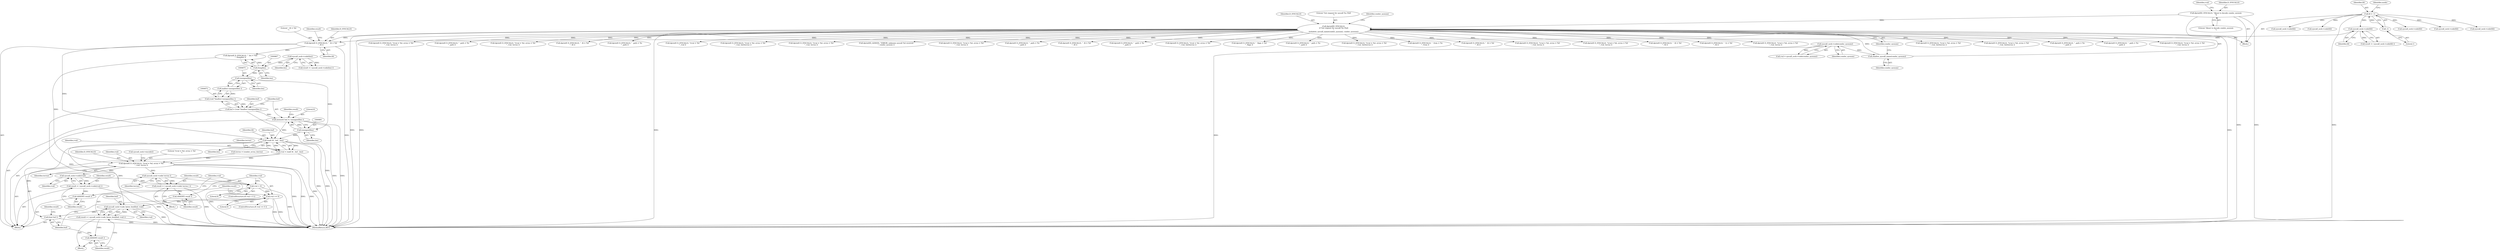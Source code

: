 digraph "0_htcondor_5e5571d1a431eb3c61977b6dd6ec90186ef79867_4@API" {
"1000893" [label="(Call,read( fd , buf , len))"];
"1000853" [label="(Call,dprintf( D_SYSCALLS, \"  fd = %d\n\", fd ))"];
"1000224" [label="(Call,dprintf(D_SYSCALLS,\n\t\t\"Got request for syscall %s (%d)\n\",\n\t\tshadow_syscall_name(condor_sysnum), condor_sysnum))"];
"1000158" [label="(Call,dprintf(D_SYSCALLS, \"About to decode condor_sysnum\n\"))"];
"1000227" [label="(Call,shadow_syscall_name(condor_sysnum))"];
"1000163" [label="(Call,syscall_sock->code(condor_sysnum))"];
"1000849" [label="(Call,syscall_sock->code(fd))"];
"1000120" [label="(Call,fd = -1)"];
"1000122" [label="(Call,-1)"];
"1000877" [label="(Call,memset( buf, 0, (unsigned)len ))"];
"1000869" [label="(Call,buf = (void *)malloc( (unsigned)len ))"];
"1000871" [label="(Call,(void *)malloc( (unsigned)len ))"];
"1000873" [label="(Call,malloc( (unsigned)len ))"];
"1000874" [label="(Call,(unsigned)len)"];
"1000866" [label="(Call,(long)len)"];
"1000859" [label="(Call,syscall_sock->code(len))"];
"1000880" [label="(Call,(unsigned)len)"];
"1000891" [label="(Call,rval = read( fd , buf , len))"];
"1000902" [label="(Call,dprintf( D_SYSCALLS, \"\trval = %d, errno = %d\n\", rval, terrno ))"];
"1000910" [label="(Call,syscall_sock->code(rval))"];
"1000908" [label="(Call,result = ( syscall_sock->code(rval) ))"];
"1000912" [label="(Call,ASSERT( result ))"];
"1000915" [label="(Call,rval < 0)"];
"1000926" [label="(Call,rval >= 0)"];
"1000932" [label="(Call,syscall_sock->code_bytes_bool(buf, rval))"];
"1000930" [label="(Call,result = ( syscall_sock->code_bytes_bool(buf, rval) ))"];
"1000935" [label="(Call,ASSERT( result ))"];
"1000937" [label="(Call,free( buf ))"];
"1000921" [label="(Call,syscall_sock->code( terrno ))"];
"1000919" [label="(Call,result = ( syscall_sock->code( terrno ) ))"];
"1000923" [label="(Call,ASSERT( result ))"];
"1000637" [label="(Call,dprintf( D_SYSCALLS, \"\trval = %d, errno = %d\n\", rval, terrno ))"];
"1001470" [label="(Call,dprintf( D_SYSCALLS, \"  path = %s\n\", path ))"];
"1000930" [label="(Call,result = ( syscall_sock->code_bytes_bool(buf, rval) ))"];
"1000910" [label="(Call,syscall_sock->code(rval))"];
"1000227" [label="(Call,shadow_syscall_name(condor_sysnum))"];
"1001538" [label="(Call,syscall_sock->code(fd))"];
"1000938" [label="(Identifier,buf)"];
"1001051" [label="(Call,syscall_sock->code(fd))"];
"1001339" [label="(Call,dprintf( D_SYSCALLS, \"\trval = %d, errno = %d\n\", rval, terrno ))"];
"1000878" [label="(Identifier,buf)"];
"1000884" [label="(Identifier,result)"];
"1000873" [label="(Call,malloc( (unsigned)len ))"];
"1000928" [label="(Literal,0)"];
"1000905" [label="(Identifier,rval)"];
"1000793" [label="(Call,dprintf( D_SYSCALLS, \"  fd = %d\n\", fd ))"];
"1000915" [label="(Call,rval < 0)"];
"1000912" [label="(Call,ASSERT( result ))"];
"1000161" [label="(Call,rval = syscall_sock->code(condor_sysnum))"];
"1000877" [label="(Call,memset( buf, 0, (unsigned)len ))"];
"1000374" [label="(Call,dprintf( D_SYSCALLS, \"\trval = %d, errno = %d\n\", rval, terrno ))"];
"1000107" [label="(Block,)"];
"1000908" [label="(Call,result = ( syscall_sock->code(rval) ))"];
"1000927" [label="(Identifier,rval)"];
"1000919" [label="(Call,result = ( syscall_sock->code( terrno ) ))"];
"1002289" [label="(Call,dprintf( D_SYSCALLS, \"  path = %s\n\", path ))"];
"1001682" [label="(Call,dprintf( D_SYSCALLS, \"\trval = %d\n\", rval ))"];
"1000859" [label="(Call,syscall_sock->code(len))"];
"1001623" [label="(Call,dprintf( D_SYSCALLS, \"\trval = %d, errno = %d\n\", rval, (int)terrno ))"];
"1000923" [label="(Call,ASSERT( result ))"];
"1000921" [label="(Call,syscall_sock->code( terrno ))"];
"1000925" [label="(ControlStructure,if( rval >= 0 ))"];
"1000860" [label="(Identifier,len)"];
"1000856" [label="(Identifier,fd)"];
"1000937" [label="(Call,free( buf ))"];
"1000589" [label="(Call,dprintf( D_SYSCALLS, \"\trval = %d, errno = %d\n\", rval, terrno ))"];
"1002463" [label="(Call,dprintf(D_ALWAYS, \"ERROR: unknown syscall %d received\n\", condor_sysnum ))"];
"1000920" [label="(Identifier,result)"];
"1000441" [label="(Call,dprintf( D_SYSCALLS, \"\trval = %d, errno = %d\n\", rval, terrno ))"];
"1000902" [label="(Call,dprintf( D_SYSCALLS, \"\trval = %d, errno = %d\n\", rval, terrno ))"];
"1000789" [label="(Call,syscall_sock->code(fd))"];
"1000940" [label="(Identifier,result)"];
"1000120" [label="(Call,fd = -1)"];
"1000845" [label="(Block,)"];
"1001141" [label="(Call,dprintf( D_SYSCALLS, \"  path = %s\n\", path ))"];
"1000225" [label="(Identifier,D_SYSCALLS)"];
"1000162" [label="(Identifier,rval)"];
"1000906" [label="(Identifier,terrno)"];
"1000903" [label="(Identifier,D_SYSCALLS)"];
"1000934" [label="(Identifier,rval)"];
"1000854" [label="(Identifier,D_SYSCALLS)"];
"1000160" [label="(Literal,\"About to decode condor_sysnum\n\")"];
"1000894" [label="(Identifier,fd)"];
"1000164" [label="(Identifier,condor_sysnum)"];
"1000880" [label="(Call,(unsigned)len)"];
"1000871" [label="(Call,(void *)malloc( (unsigned)len ))"];
"1000896" [label="(Identifier,len)"];
"1000121" [label="(Identifier,fd)"];
"1000931" [label="(Identifier,result)"];
"1000863" [label="(Call,dprintf( D_SYSCALLS, \"  len = %ld\n\", (long)len ))"];
"1001055" [label="(Call,dprintf( D_SYSCALLS, \"  fd = %d\n\", fd ))"];
"1000850" [label="(Identifier,fd)"];
"1002373" [label="(Call,dprintf( D_SYSCALLS, \"  path = %s\n\", path ))"];
"1001730" [label="(Call,dprintf( D_SYSCALLS, \"\trval = %d, errno = %d\n\", rval, (int)terrno ))"];
"1000916" [label="(Identifier,rval)"];
"1000677" [label="(Call,dprintf( D_SYSCALLS, \"  flags = %d\n\", flags ))"];
"1002472" [label="(MethodReturn,RET)"];
"1000857" [label="(Call,result = ( syscall_sock->code(len) ))"];
"1000898" [label="(Identifier,terrno)"];
"1000907" [label="(Call,syscall_sock->encode())"];
"1000917" [label="(Literal,0)"];
"1001380" [label="(Call,dprintf( D_SYSCALLS, \"  path = %s\n\", path ))"];
"1000924" [label="(Identifier,result)"];
"1000932" [label="(Call,syscall_sock->code_bytes_bool(buf, rval))"];
"1000870" [label="(Identifier,buf)"];
"1000904" [label="(Literal,\"\trval = %d, errno = %d\n\")"];
"1000122" [label="(Call,-1)"];
"1000853" [label="(Call,dprintf( D_SYSCALLS, \"  fd = %d\n\", fd ))"];
"1000847" [label="(Call,result = ( syscall_sock->code(fd) ))"];
"1001885" [label="(Call,dprintf( D_SYSCALLS, \"\trval = %d, errno = %d\n\", rval, (int)terrno ))"];
"1000918" [label="(Block,)"];
"1000226" [label="(Literal,\"Got request for syscall %s (%d)\n\")"];
"1001225" [label="(Call,dprintf( D_SYSCALLS, \"  from = %s\n\", from ))"];
"1000159" [label="(Identifier,D_SYSCALLS)"];
"1000855" [label="(Literal,\"  fd = %d\n\")"];
"1000955" [label="(Call,dprintf( D_SYSCALLS, \"  fd = %d\n\", fd ))"];
"1000892" [label="(Identifier,rval)"];
"1000868" [label="(Identifier,len)"];
"1000893" [label="(Call,read( fd , buf , len))"];
"1000922" [label="(Identifier,terrno)"];
"1000849" [label="(Call,syscall_sock->code(fd))"];
"1000530" [label="(Call,dprintf( D_SYSCALLS, \"\trval = %d, errno = %d\n\", rval, terrno ))"];
"1000951" [label="(Call,syscall_sock->code(fd))"];
"1000319" [label="(Call,dprintf( D_SYSCALLS, \"\trval = %d, errno = %d\n\", rval, terrno ))"];
"1000914" [label="(ControlStructure,if( rval < 0 ))"];
"1000231" [label="(Identifier,condor_sysnum)"];
"1000876" [label="(Identifier,len)"];
"1002018" [label="(Call,dprintf( D_SYSCALLS, \"  fd = %d\n\", fd ))"];
"1000869" [label="(Call,buf = (void *)malloc( (unsigned)len ))"];
"1000933" [label="(Identifier,buf)"];
"1000158" [label="(Call,dprintf(D_SYSCALLS, \"About to decode condor_sysnum\n\"))"];
"1000126" [label="(Identifier,mode)"];
"1000926" [label="(Call,rval >= 0)"];
"1001542" [label="(Call,dprintf( D_SYSCALLS, \"  fs = %d\n\", fd ))"];
"1000228" [label="(Identifier,condor_sysnum)"];
"1000866" [label="(Call,(long)len)"];
"1000261" [label="(Call,dprintf( D_SYSCALLS, \"\trval = %d, errno = %d\n\", rval, terrno ))"];
"1000229" [label="(Identifier,condor_sysnum)"];
"1000163" [label="(Call,syscall_sock->code(condor_sysnum))"];
"1002014" [label="(Call,syscall_sock->code(fd))"];
"1001814" [label="(Call,dprintf( D_SYSCALLS, \"\trval = %d, errno = %d\n\", rval, (int)terrno ))"];
"1000224" [label="(Call,dprintf(D_SYSCALLS,\n\t\t\"Got request for syscall %s (%d)\n\",\n\t\tshadow_syscall_name(condor_sysnum), condor_sysnum))"];
"1000874" [label="(Call,(unsigned)len)"];
"1000909" [label="(Identifier,result)"];
"1001961" [label="(Call,dprintf( D_SYSCALLS, \"\trval = %d, errno = %d\n\", rval, (int)terrno ))"];
"1000858" [label="(Identifier,result)"];
"1000879" [label="(Literal,0)"];
"1002112" [label="(Call,dprintf( D_SYSCALLS, \"  path = %s\n\", path ))"];
"1000913" [label="(Identifier,result)"];
"1000895" [label="(Identifier,buf)"];
"1000891" [label="(Call,rval = read( fd , buf , len))"];
"1000882" [label="(Identifier,len)"];
"1000936" [label="(Identifier,result)"];
"1000935" [label="(Call,ASSERT( result ))"];
"1000911" [label="(Identifier,rval)"];
"1000929" [label="(Block,)"];
"1000123" [label="(Literal,1)"];
"1002215" [label="(Call,dprintf( D_SYSCALLS, \"  path = %s\n\", path ))"];
"1000897" [label="(Call,terrno = (condor_errno_t)errno)"];
"1000893" -> "1000891"  [label="AST: "];
"1000893" -> "1000896"  [label="CFG: "];
"1000894" -> "1000893"  [label="AST: "];
"1000895" -> "1000893"  [label="AST: "];
"1000896" -> "1000893"  [label="AST: "];
"1000891" -> "1000893"  [label="CFG: "];
"1000893" -> "1002472"  [label="DDG: "];
"1000893" -> "1002472"  [label="DDG: "];
"1000893" -> "1000891"  [label="DDG: "];
"1000893" -> "1000891"  [label="DDG: "];
"1000893" -> "1000891"  [label="DDG: "];
"1000853" -> "1000893"  [label="DDG: "];
"1000877" -> "1000893"  [label="DDG: "];
"1000880" -> "1000893"  [label="DDG: "];
"1000893" -> "1000932"  [label="DDG: "];
"1000893" -> "1000937"  [label="DDG: "];
"1000853" -> "1000845"  [label="AST: "];
"1000853" -> "1000856"  [label="CFG: "];
"1000854" -> "1000853"  [label="AST: "];
"1000855" -> "1000853"  [label="AST: "];
"1000856" -> "1000853"  [label="AST: "];
"1000858" -> "1000853"  [label="CFG: "];
"1000853" -> "1002472"  [label="DDG: "];
"1000224" -> "1000853"  [label="DDG: "];
"1000849" -> "1000853"  [label="DDG: "];
"1000853" -> "1000863"  [label="DDG: "];
"1000224" -> "1000107"  [label="AST: "];
"1000224" -> "1000229"  [label="CFG: "];
"1000225" -> "1000224"  [label="AST: "];
"1000226" -> "1000224"  [label="AST: "];
"1000227" -> "1000224"  [label="AST: "];
"1000229" -> "1000224"  [label="AST: "];
"1000231" -> "1000224"  [label="CFG: "];
"1000224" -> "1002472"  [label="DDG: "];
"1000224" -> "1002472"  [label="DDG: "];
"1000224" -> "1002472"  [label="DDG: "];
"1000224" -> "1002472"  [label="DDG: "];
"1000158" -> "1000224"  [label="DDG: "];
"1000227" -> "1000224"  [label="DDG: "];
"1000224" -> "1000261"  [label="DDG: "];
"1000224" -> "1000319"  [label="DDG: "];
"1000224" -> "1000374"  [label="DDG: "];
"1000224" -> "1000441"  [label="DDG: "];
"1000224" -> "1000530"  [label="DDG: "];
"1000224" -> "1000589"  [label="DDG: "];
"1000224" -> "1000637"  [label="DDG: "];
"1000224" -> "1000677"  [label="DDG: "];
"1000224" -> "1000793"  [label="DDG: "];
"1000224" -> "1000955"  [label="DDG: "];
"1000224" -> "1001055"  [label="DDG: "];
"1000224" -> "1001141"  [label="DDG: "];
"1000224" -> "1001225"  [label="DDG: "];
"1000224" -> "1001339"  [label="DDG: "];
"1000224" -> "1001380"  [label="DDG: "];
"1000224" -> "1001470"  [label="DDG: "];
"1000224" -> "1001542"  [label="DDG: "];
"1000224" -> "1001623"  [label="DDG: "];
"1000224" -> "1001682"  [label="DDG: "];
"1000224" -> "1001730"  [label="DDG: "];
"1000224" -> "1001814"  [label="DDG: "];
"1000224" -> "1001885"  [label="DDG: "];
"1000224" -> "1001961"  [label="DDG: "];
"1000224" -> "1002018"  [label="DDG: "];
"1000224" -> "1002112"  [label="DDG: "];
"1000224" -> "1002215"  [label="DDG: "];
"1000224" -> "1002289"  [label="DDG: "];
"1000224" -> "1002373"  [label="DDG: "];
"1000224" -> "1002463"  [label="DDG: "];
"1000158" -> "1000107"  [label="AST: "];
"1000158" -> "1000160"  [label="CFG: "];
"1000159" -> "1000158"  [label="AST: "];
"1000160" -> "1000158"  [label="AST: "];
"1000162" -> "1000158"  [label="CFG: "];
"1000158" -> "1002472"  [label="DDG: "];
"1000158" -> "1002472"  [label="DDG: "];
"1000227" -> "1000228"  [label="CFG: "];
"1000228" -> "1000227"  [label="AST: "];
"1000229" -> "1000227"  [label="CFG: "];
"1000163" -> "1000227"  [label="DDG: "];
"1000163" -> "1000161"  [label="AST: "];
"1000163" -> "1000164"  [label="CFG: "];
"1000164" -> "1000163"  [label="AST: "];
"1000161" -> "1000163"  [label="CFG: "];
"1000163" -> "1002472"  [label="DDG: "];
"1000163" -> "1000161"  [label="DDG: "];
"1000849" -> "1000847"  [label="AST: "];
"1000849" -> "1000850"  [label="CFG: "];
"1000850" -> "1000849"  [label="AST: "];
"1000847" -> "1000849"  [label="CFG: "];
"1000849" -> "1000847"  [label="DDG: "];
"1000120" -> "1000849"  [label="DDG: "];
"1000120" -> "1000107"  [label="AST: "];
"1000120" -> "1000122"  [label="CFG: "];
"1000121" -> "1000120"  [label="AST: "];
"1000122" -> "1000120"  [label="AST: "];
"1000126" -> "1000120"  [label="CFG: "];
"1000120" -> "1002472"  [label="DDG: "];
"1000122" -> "1000120"  [label="DDG: "];
"1000120" -> "1000789"  [label="DDG: "];
"1000120" -> "1000951"  [label="DDG: "];
"1000120" -> "1001051"  [label="DDG: "];
"1000120" -> "1001538"  [label="DDG: "];
"1000120" -> "1002014"  [label="DDG: "];
"1000122" -> "1000123"  [label="CFG: "];
"1000123" -> "1000122"  [label="AST: "];
"1000877" -> "1000845"  [label="AST: "];
"1000877" -> "1000880"  [label="CFG: "];
"1000878" -> "1000877"  [label="AST: "];
"1000879" -> "1000877"  [label="AST: "];
"1000880" -> "1000877"  [label="AST: "];
"1000884" -> "1000877"  [label="CFG: "];
"1000877" -> "1002472"  [label="DDG: "];
"1000877" -> "1002472"  [label="DDG: "];
"1000869" -> "1000877"  [label="DDG: "];
"1000880" -> "1000877"  [label="DDG: "];
"1000869" -> "1000845"  [label="AST: "];
"1000869" -> "1000871"  [label="CFG: "];
"1000870" -> "1000869"  [label="AST: "];
"1000871" -> "1000869"  [label="AST: "];
"1000878" -> "1000869"  [label="CFG: "];
"1000869" -> "1002472"  [label="DDG: "];
"1000871" -> "1000869"  [label="DDG: "];
"1000871" -> "1000873"  [label="CFG: "];
"1000872" -> "1000871"  [label="AST: "];
"1000873" -> "1000871"  [label="AST: "];
"1000871" -> "1002472"  [label="DDG: "];
"1000873" -> "1000871"  [label="DDG: "];
"1000873" -> "1000874"  [label="CFG: "];
"1000874" -> "1000873"  [label="AST: "];
"1000874" -> "1000873"  [label="DDG: "];
"1000874" -> "1000876"  [label="CFG: "];
"1000875" -> "1000874"  [label="AST: "];
"1000876" -> "1000874"  [label="AST: "];
"1000866" -> "1000874"  [label="DDG: "];
"1000874" -> "1000880"  [label="DDG: "];
"1000866" -> "1000863"  [label="AST: "];
"1000866" -> "1000868"  [label="CFG: "];
"1000867" -> "1000866"  [label="AST: "];
"1000868" -> "1000866"  [label="AST: "];
"1000863" -> "1000866"  [label="CFG: "];
"1000866" -> "1000863"  [label="DDG: "];
"1000859" -> "1000866"  [label="DDG: "];
"1000859" -> "1000857"  [label="AST: "];
"1000859" -> "1000860"  [label="CFG: "];
"1000860" -> "1000859"  [label="AST: "];
"1000857" -> "1000859"  [label="CFG: "];
"1000859" -> "1000857"  [label="DDG: "];
"1000880" -> "1000882"  [label="CFG: "];
"1000881" -> "1000880"  [label="AST: "];
"1000882" -> "1000880"  [label="AST: "];
"1000891" -> "1000845"  [label="AST: "];
"1000892" -> "1000891"  [label="AST: "];
"1000898" -> "1000891"  [label="CFG: "];
"1000891" -> "1002472"  [label="DDG: "];
"1000891" -> "1000902"  [label="DDG: "];
"1000902" -> "1000845"  [label="AST: "];
"1000902" -> "1000906"  [label="CFG: "];
"1000903" -> "1000902"  [label="AST: "];
"1000904" -> "1000902"  [label="AST: "];
"1000905" -> "1000902"  [label="AST: "];
"1000906" -> "1000902"  [label="AST: "];
"1000907" -> "1000902"  [label="CFG: "];
"1000902" -> "1002472"  [label="DDG: "];
"1000902" -> "1002472"  [label="DDG: "];
"1000902" -> "1002472"  [label="DDG: "];
"1000863" -> "1000902"  [label="DDG: "];
"1000897" -> "1000902"  [label="DDG: "];
"1000902" -> "1000910"  [label="DDG: "];
"1000902" -> "1000921"  [label="DDG: "];
"1000910" -> "1000908"  [label="AST: "];
"1000910" -> "1000911"  [label="CFG: "];
"1000911" -> "1000910"  [label="AST: "];
"1000908" -> "1000910"  [label="CFG: "];
"1000910" -> "1000908"  [label="DDG: "];
"1000910" -> "1000915"  [label="DDG: "];
"1000908" -> "1000845"  [label="AST: "];
"1000909" -> "1000908"  [label="AST: "];
"1000913" -> "1000908"  [label="CFG: "];
"1000908" -> "1002472"  [label="DDG: "];
"1000908" -> "1000912"  [label="DDG: "];
"1000912" -> "1000845"  [label="AST: "];
"1000912" -> "1000913"  [label="CFG: "];
"1000913" -> "1000912"  [label="AST: "];
"1000916" -> "1000912"  [label="CFG: "];
"1000915" -> "1000914"  [label="AST: "];
"1000915" -> "1000917"  [label="CFG: "];
"1000916" -> "1000915"  [label="AST: "];
"1000917" -> "1000915"  [label="AST: "];
"1000920" -> "1000915"  [label="CFG: "];
"1000927" -> "1000915"  [label="CFG: "];
"1000915" -> "1002472"  [label="DDG: "];
"1000915" -> "1000926"  [label="DDG: "];
"1000926" -> "1000925"  [label="AST: "];
"1000926" -> "1000928"  [label="CFG: "];
"1000927" -> "1000926"  [label="AST: "];
"1000928" -> "1000926"  [label="AST: "];
"1000931" -> "1000926"  [label="CFG: "];
"1000938" -> "1000926"  [label="CFG: "];
"1000926" -> "1002472"  [label="DDG: "];
"1000926" -> "1002472"  [label="DDG: "];
"1000926" -> "1000932"  [label="DDG: "];
"1000932" -> "1000930"  [label="AST: "];
"1000932" -> "1000934"  [label="CFG: "];
"1000933" -> "1000932"  [label="AST: "];
"1000934" -> "1000932"  [label="AST: "];
"1000930" -> "1000932"  [label="CFG: "];
"1000932" -> "1002472"  [label="DDG: "];
"1000932" -> "1000930"  [label="DDG: "];
"1000932" -> "1000930"  [label="DDG: "];
"1000932" -> "1000937"  [label="DDG: "];
"1000930" -> "1000929"  [label="AST: "];
"1000931" -> "1000930"  [label="AST: "];
"1000936" -> "1000930"  [label="CFG: "];
"1000930" -> "1002472"  [label="DDG: "];
"1000930" -> "1000935"  [label="DDG: "];
"1000935" -> "1000929"  [label="AST: "];
"1000935" -> "1000936"  [label="CFG: "];
"1000936" -> "1000935"  [label="AST: "];
"1000938" -> "1000935"  [label="CFG: "];
"1000937" -> "1000845"  [label="AST: "];
"1000937" -> "1000938"  [label="CFG: "];
"1000938" -> "1000937"  [label="AST: "];
"1000940" -> "1000937"  [label="CFG: "];
"1000937" -> "1002472"  [label="DDG: "];
"1000921" -> "1000919"  [label="AST: "];
"1000921" -> "1000922"  [label="CFG: "];
"1000922" -> "1000921"  [label="AST: "];
"1000919" -> "1000921"  [label="CFG: "];
"1000921" -> "1002472"  [label="DDG: "];
"1000921" -> "1000919"  [label="DDG: "];
"1000919" -> "1000918"  [label="AST: "];
"1000920" -> "1000919"  [label="AST: "];
"1000924" -> "1000919"  [label="CFG: "];
"1000919" -> "1002472"  [label="DDG: "];
"1000919" -> "1000923"  [label="DDG: "];
"1000923" -> "1000918"  [label="AST: "];
"1000923" -> "1000924"  [label="CFG: "];
"1000924" -> "1000923"  [label="AST: "];
"1000927" -> "1000923"  [label="CFG: "];
}
